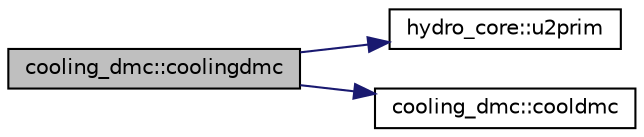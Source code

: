 digraph "cooling_dmc::coolingdmc"
{
  edge [fontname="Helvetica",fontsize="10",labelfontname="Helvetica",labelfontsize="10"];
  node [fontname="Helvetica",fontsize="10",shape=record];
  rankdir="LR";
  Node1 [label="cooling_dmc::coolingdmc",height=0.2,width=0.4,color="black", fillcolor="grey75", style="filled", fontcolor="black"];
  Node1 -> Node2 [color="midnightblue",fontsize="10",style="solid"];
  Node2 [label="hydro_core::u2prim",height=0.2,width=0.4,color="black", fillcolor="white", style="filled",URL="$namespacehydro__core.html#a360e3d64343b30d94d270cfebc5b4eb3",tooltip="Computes the primitive variables and temperature from conserved variables on a single cell..."];
  Node1 -> Node3 [color="midnightblue",fontsize="10",style="solid"];
  Node3 [label="cooling_dmc::cooldmc",height=0.2,width=0.4,color="black", fillcolor="white", style="filled",URL="$namespacecooling__dmc.html#af987bbf144f596d57b154427bbb82ae5",tooltip="Returns the cooling coefficient interpolating the table. "];
}
